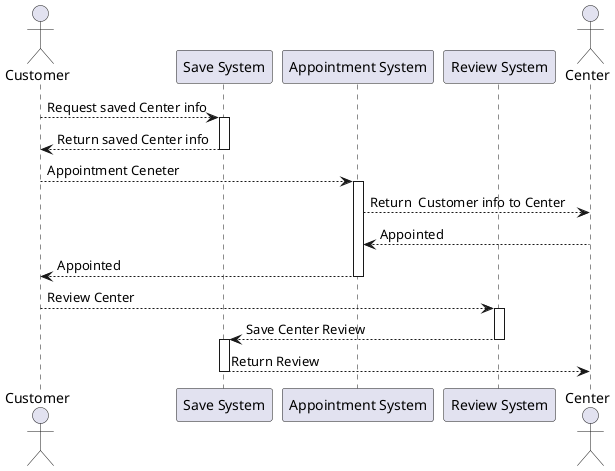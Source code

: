 @startuml

actor Customer
participant "Save System"
participant "Appointment System"
participant "Review System"
actor Center

Customer --> "Save System" : Request saved Center info
activate "Save System"
"Save System" --> Customer : Return saved Center info
deactivate "Save System"

Customer --> "Appointment System" : Appointment Ceneter
activate "Appointment System"
"Appointment System" --> Center : Return  Customer info to Center
Center --> "Appointment System" : Appointed
"Appointment System" --> Customer : Appointed
deactivate "Appointment System"
Customer --> "Review System" : Review Center
activate "Review System"
"Review System" --> "Save System" : Save Center Review
deactivate "Review System"
activate "Save System"
"Save System" --> Center : Return Review
deactivate "Save System"


@enduml